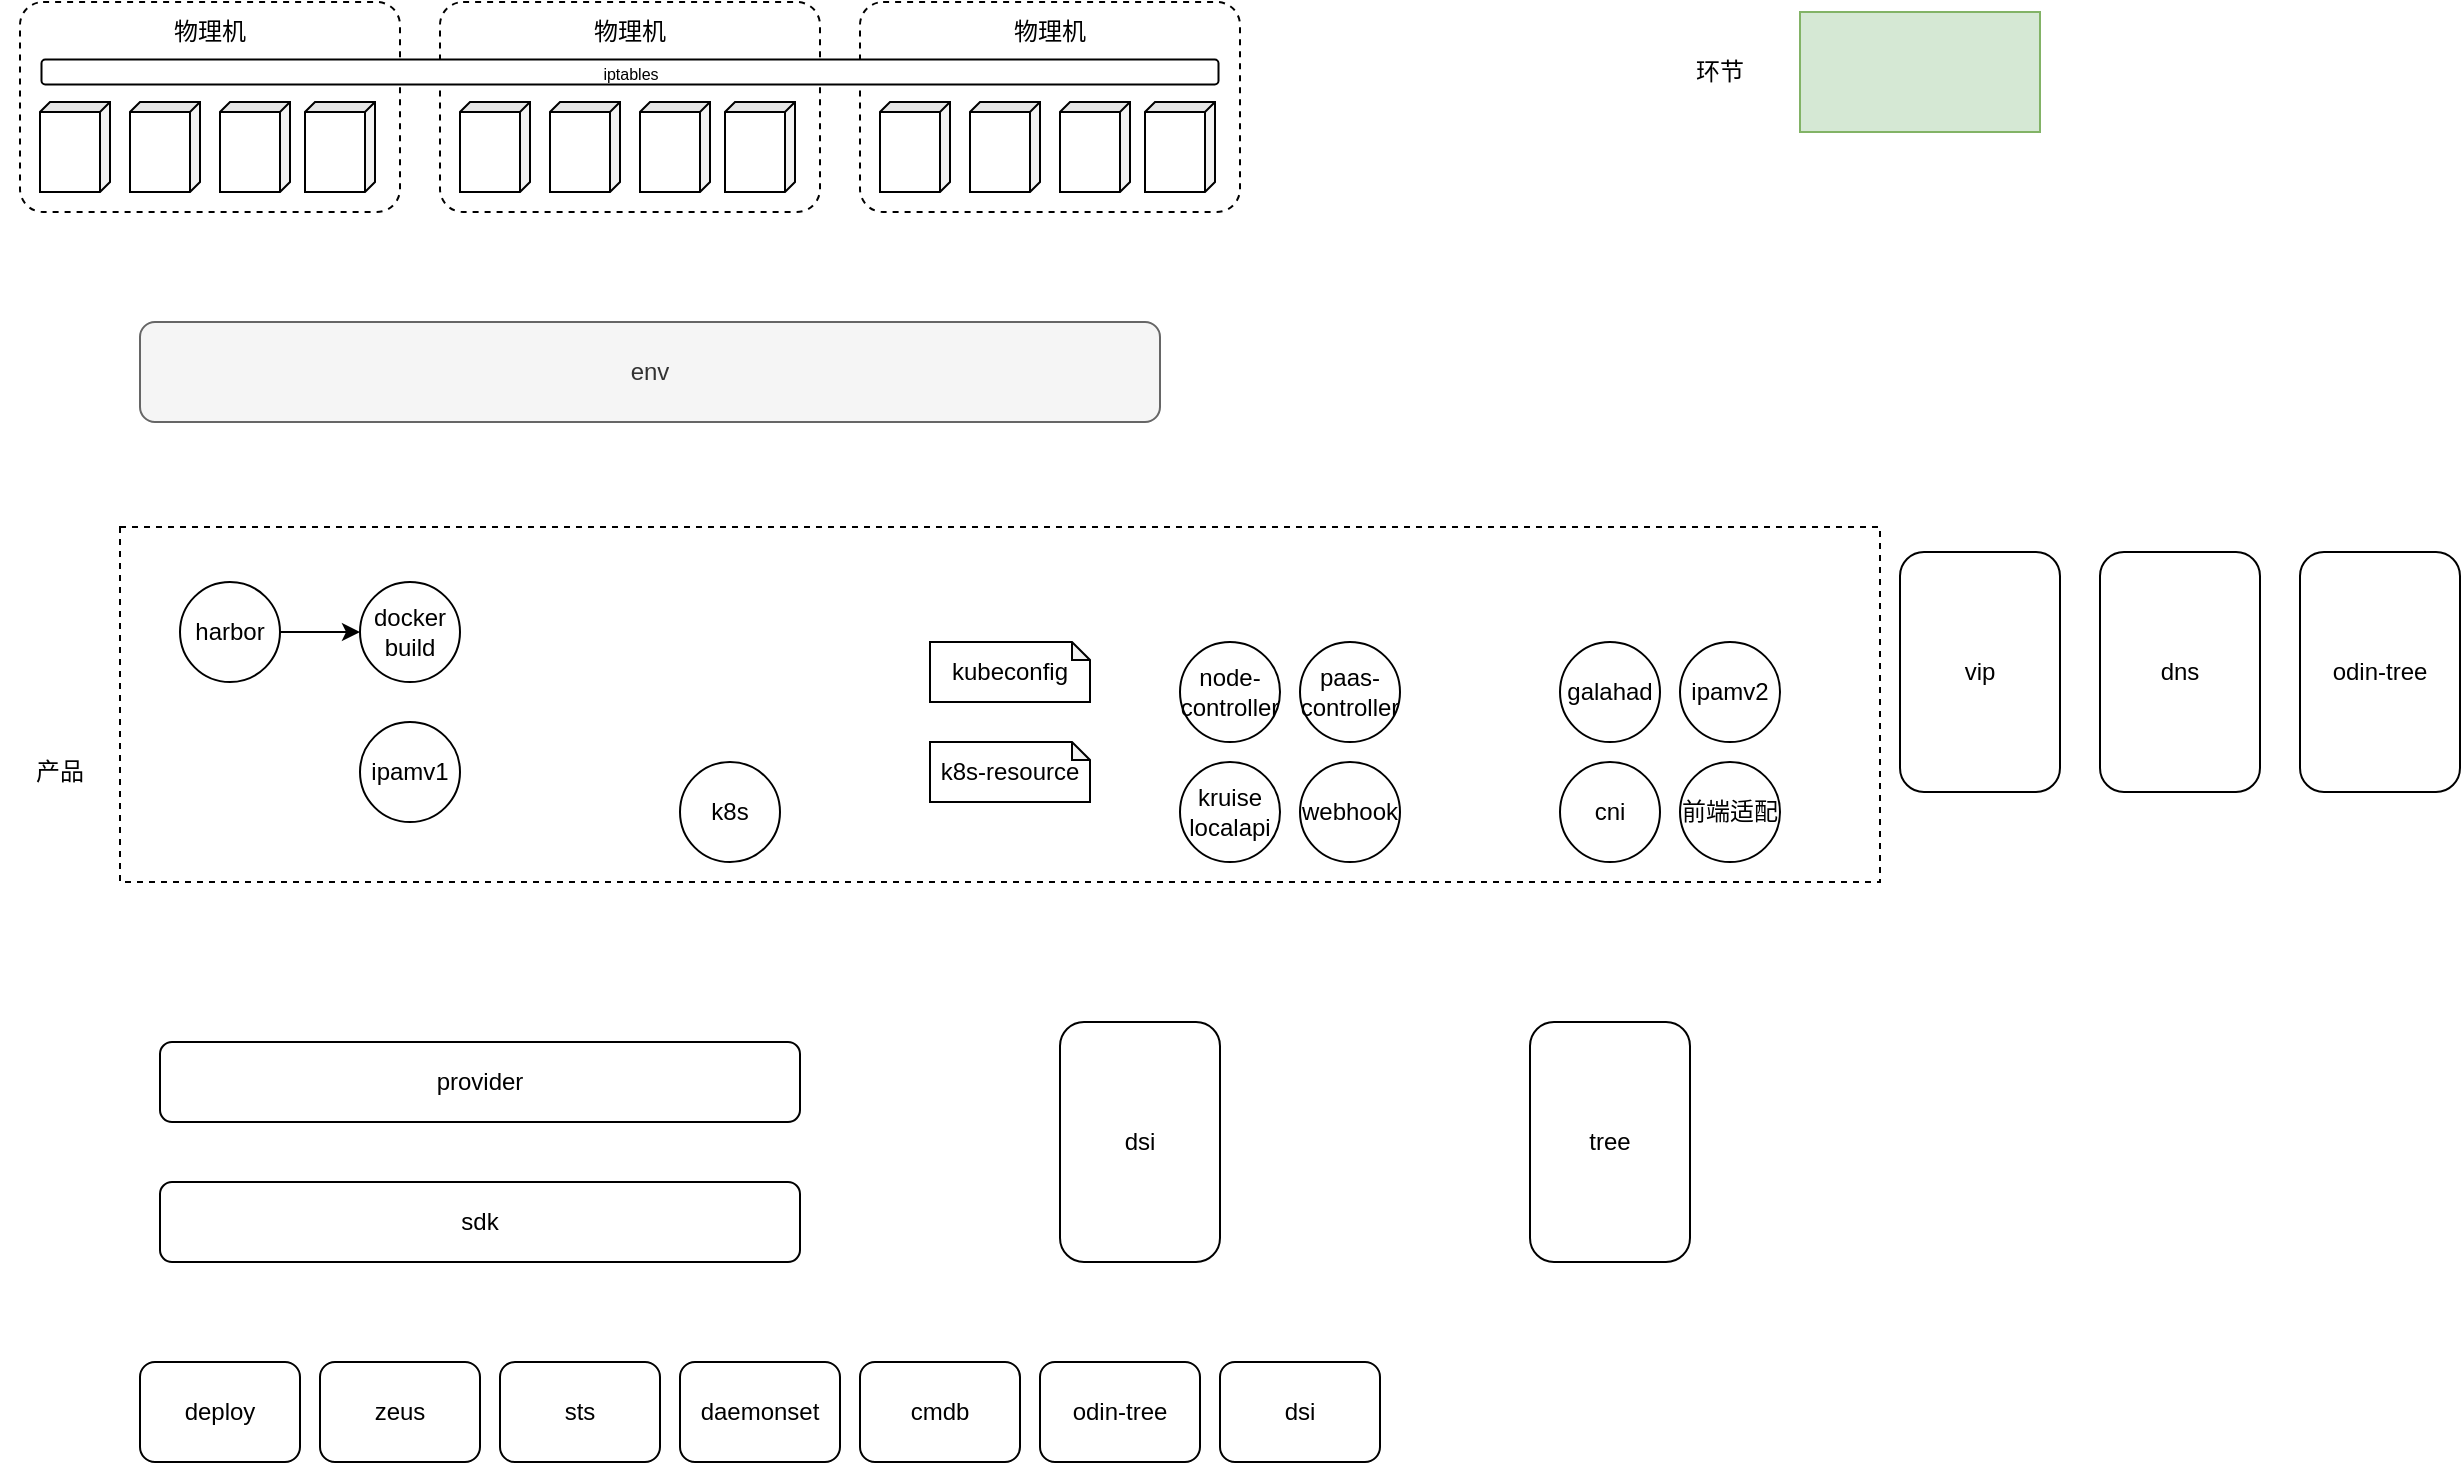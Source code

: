 <mxfile version="22.1.18" type="github">
  <diagram name="第 1 页" id="ZuhVlxFlhkBg7zVoVy1D">
    <mxGraphModel dx="1361" dy="1813" grid="1" gridSize="10" guides="1" tooltips="1" connect="1" arrows="1" fold="1" page="1" pageScale="1" pageWidth="827" pageHeight="1169" math="0" shadow="0">
      <root>
        <mxCell id="0" />
        <mxCell id="1" parent="0" />
        <mxCell id="eo2u99sirjMwnlyiHI97-33" value="" style="rounded=1;whiteSpace=wrap;html=1;dashed=1;arcSize=11;" vertex="1" parent="1">
          <mxGeometry x="30" y="-350" width="190" height="105" as="geometry" />
        </mxCell>
        <mxCell id="GPAt1WRh6mztTl92b3K6-4" value="" style="rounded=1;whiteSpace=wrap;html=1;dashed=1;arcSize=0;" parent="1" vertex="1">
          <mxGeometry x="80" y="-87.5" width="880" height="177.5" as="geometry" />
        </mxCell>
        <mxCell id="GPAt1WRh6mztTl92b3K6-2" value="sdk" style="rounded=1;whiteSpace=wrap;html=1;" parent="1" vertex="1">
          <mxGeometry x="100" y="240" width="320" height="40" as="geometry" />
        </mxCell>
        <mxCell id="GPAt1WRh6mztTl92b3K6-3" value="provider" style="rounded=1;whiteSpace=wrap;html=1;" parent="1" vertex="1">
          <mxGeometry x="100" y="170" width="320" height="40" as="geometry" />
        </mxCell>
        <mxCell id="GPAt1WRh6mztTl92b3K6-5" value="deploy" style="rounded=1;whiteSpace=wrap;html=1;" parent="1" vertex="1">
          <mxGeometry x="90" y="330" width="80" height="50" as="geometry" />
        </mxCell>
        <mxCell id="GPAt1WRh6mztTl92b3K6-6" value="zeus" style="rounded=1;whiteSpace=wrap;html=1;" parent="1" vertex="1">
          <mxGeometry x="180" y="330" width="80" height="50" as="geometry" />
        </mxCell>
        <mxCell id="GPAt1WRh6mztTl92b3K6-7" value="sts" style="rounded=1;whiteSpace=wrap;html=1;" parent="1" vertex="1">
          <mxGeometry x="270" y="330" width="80" height="50" as="geometry" />
        </mxCell>
        <mxCell id="GPAt1WRh6mztTl92b3K6-8" value="daemonset" style="rounded=1;whiteSpace=wrap;html=1;" parent="1" vertex="1">
          <mxGeometry x="360" y="330" width="80" height="50" as="geometry" />
        </mxCell>
        <mxCell id="GPAt1WRh6mztTl92b3K6-9" value="cmdb" style="rounded=1;whiteSpace=wrap;html=1;" parent="1" vertex="1">
          <mxGeometry x="450" y="330" width="80" height="50" as="geometry" />
        </mxCell>
        <mxCell id="GPAt1WRh6mztTl92b3K6-10" value="odin-tree" style="rounded=1;whiteSpace=wrap;html=1;" parent="1" vertex="1">
          <mxGeometry x="540" y="330" width="80" height="50" as="geometry" />
        </mxCell>
        <mxCell id="GPAt1WRh6mztTl92b3K6-11" value="dsi" style="rounded=1;whiteSpace=wrap;html=1;" parent="1" vertex="1">
          <mxGeometry x="630" y="330" width="80" height="50" as="geometry" />
        </mxCell>
        <mxCell id="GPAt1WRh6mztTl92b3K6-13" value="cni" style="ellipse;whiteSpace=wrap;html=1;aspect=fixed;" parent="1" vertex="1">
          <mxGeometry x="800" y="30" width="50" height="50" as="geometry" />
        </mxCell>
        <mxCell id="GPAt1WRh6mztTl92b3K6-15" value="dns" style="rounded=1;whiteSpace=wrap;html=1;" parent="1" vertex="1">
          <mxGeometry x="1070" y="-75" width="80" height="120" as="geometry" />
        </mxCell>
        <mxCell id="GPAt1WRh6mztTl92b3K6-16" value="vip" style="rounded=1;whiteSpace=wrap;html=1;" parent="1" vertex="1">
          <mxGeometry x="970" y="-75" width="80" height="120" as="geometry" />
        </mxCell>
        <mxCell id="GPAt1WRh6mztTl92b3K6-17" value="docker&lt;br&gt;build" style="ellipse;whiteSpace=wrap;html=1;aspect=fixed;" parent="1" vertex="1">
          <mxGeometry x="200" y="-60" width="50" height="50" as="geometry" />
        </mxCell>
        <mxCell id="GPAt1WRh6mztTl92b3K6-19" value="dsi" style="rounded=1;whiteSpace=wrap;html=1;" parent="1" vertex="1">
          <mxGeometry x="550" y="160" width="80" height="120" as="geometry" />
        </mxCell>
        <mxCell id="GPAt1WRh6mztTl92b3K6-20" value="galahad" style="ellipse;whiteSpace=wrap;html=1;aspect=fixed;" parent="1" vertex="1">
          <mxGeometry x="800" y="-30" width="50" height="50" as="geometry" />
        </mxCell>
        <mxCell id="eo2u99sirjMwnlyiHI97-61" value="" style="edgeStyle=orthogonalEdgeStyle;rounded=0;orthogonalLoop=1;jettySize=auto;html=1;" edge="1" parent="1" source="GPAt1WRh6mztTl92b3K6-21" target="GPAt1WRh6mztTl92b3K6-17">
          <mxGeometry relative="1" as="geometry" />
        </mxCell>
        <mxCell id="GPAt1WRh6mztTl92b3K6-21" value="harbor" style="ellipse;whiteSpace=wrap;html=1;aspect=fixed;" parent="1" vertex="1">
          <mxGeometry x="110" y="-60" width="50" height="50" as="geometry" />
        </mxCell>
        <mxCell id="GPAt1WRh6mztTl92b3K6-22" value="webhook" style="ellipse;whiteSpace=wrap;html=1;aspect=fixed;" parent="1" vertex="1">
          <mxGeometry x="670" y="30" width="50" height="50" as="geometry" />
        </mxCell>
        <mxCell id="GPAt1WRh6mztTl92b3K6-23" value="ipamv2" style="ellipse;whiteSpace=wrap;html=1;aspect=fixed;" parent="1" vertex="1">
          <mxGeometry x="860" y="-30" width="50" height="50" as="geometry" />
        </mxCell>
        <mxCell id="GPAt1WRh6mztTl92b3K6-24" value="ipamv1" style="ellipse;whiteSpace=wrap;html=1;aspect=fixed;" parent="1" vertex="1">
          <mxGeometry x="200" y="10" width="50" height="50" as="geometry" />
        </mxCell>
        <mxCell id="GPAt1WRh6mztTl92b3K6-26" value="kruise&lt;br&gt;localapi" style="ellipse;whiteSpace=wrap;html=1;aspect=fixed;" parent="1" vertex="1">
          <mxGeometry x="610" y="30" width="50" height="50" as="geometry" />
        </mxCell>
        <mxCell id="GPAt1WRh6mztTl92b3K6-28" value="k8s" style="ellipse;whiteSpace=wrap;html=1;aspect=fixed;" parent="1" vertex="1">
          <mxGeometry x="360" y="30" width="50" height="50" as="geometry" />
        </mxCell>
        <mxCell id="GPAt1WRh6mztTl92b3K6-29" value="kubeconfig" style="shape=note;whiteSpace=wrap;html=1;backgroundOutline=1;darkOpacity=0.05;size=9;" parent="1" vertex="1">
          <mxGeometry x="485" y="-30" width="80" height="30" as="geometry" />
        </mxCell>
        <mxCell id="GPAt1WRh6mztTl92b3K6-31" value="k8s-resource" style="shape=note;whiteSpace=wrap;html=1;backgroundOutline=1;darkOpacity=0.05;size=9;" parent="1" vertex="1">
          <mxGeometry x="485" y="20" width="80" height="30" as="geometry" />
        </mxCell>
        <mxCell id="GPAt1WRh6mztTl92b3K6-33" value="tree" style="rounded=1;whiteSpace=wrap;html=1;" parent="1" vertex="1">
          <mxGeometry x="785" y="160" width="80" height="120" as="geometry" />
        </mxCell>
        <mxCell id="GPAt1WRh6mztTl92b3K6-34" value="node-controller" style="ellipse;whiteSpace=wrap;html=1;aspect=fixed;" parent="1" vertex="1">
          <mxGeometry x="610" y="-30" width="50" height="50" as="geometry" />
        </mxCell>
        <mxCell id="GPAt1WRh6mztTl92b3K6-35" value="paas-controller" style="ellipse;whiteSpace=wrap;html=1;aspect=fixed;" parent="1" vertex="1">
          <mxGeometry x="670" y="-30" width="50" height="50" as="geometry" />
        </mxCell>
        <mxCell id="eo2u99sirjMwnlyiHI97-3" value="env" style="rounded=1;whiteSpace=wrap;html=1;fillColor=#f5f5f5;fontColor=#333333;strokeColor=#666666;" vertex="1" parent="1">
          <mxGeometry x="90" y="-190" width="510" height="50" as="geometry" />
        </mxCell>
        <mxCell id="eo2u99sirjMwnlyiHI97-18" value="前端适配" style="ellipse;whiteSpace=wrap;html=1;aspect=fixed;" vertex="1" parent="1">
          <mxGeometry x="860" y="30" width="50" height="50" as="geometry" />
        </mxCell>
        <mxCell id="eo2u99sirjMwnlyiHI97-20" value="产品" style="text;html=1;strokeColor=none;fillColor=none;align=center;verticalAlign=middle;whiteSpace=wrap;rounded=0;" vertex="1" parent="1">
          <mxGeometry x="20" y="20" width="60" height="30" as="geometry" />
        </mxCell>
        <mxCell id="eo2u99sirjMwnlyiHI97-25" value="" style="rounded=0;whiteSpace=wrap;html=1;fillColor=#d5e8d4;strokeColor=#82b366;" vertex="1" parent="1">
          <mxGeometry x="920" y="-345" width="120" height="60" as="geometry" />
        </mxCell>
        <mxCell id="eo2u99sirjMwnlyiHI97-26" value="环节" style="text;html=1;strokeColor=none;fillColor=none;align=center;verticalAlign=middle;whiteSpace=wrap;rounded=0;" vertex="1" parent="1">
          <mxGeometry x="850" y="-330" width="60" height="30" as="geometry" />
        </mxCell>
        <mxCell id="eo2u99sirjMwnlyiHI97-29" value="" style="shape=cube;whiteSpace=wrap;html=1;boundedLbl=1;backgroundOutline=1;darkOpacity=0.05;darkOpacity2=0.1;size=5;rotation=90;" vertex="1" parent="1">
          <mxGeometry x="35" y="-295" width="45" height="35" as="geometry" />
        </mxCell>
        <mxCell id="eo2u99sirjMwnlyiHI97-30" value="" style="shape=cube;whiteSpace=wrap;html=1;boundedLbl=1;backgroundOutline=1;darkOpacity=0.05;darkOpacity2=0.1;size=5;rotation=90;" vertex="1" parent="1">
          <mxGeometry x="80" y="-295" width="45" height="35" as="geometry" />
        </mxCell>
        <mxCell id="eo2u99sirjMwnlyiHI97-31" value="" style="shape=cube;whiteSpace=wrap;html=1;boundedLbl=1;backgroundOutline=1;darkOpacity=0.05;darkOpacity2=0.1;size=5;rotation=90;" vertex="1" parent="1">
          <mxGeometry x="125" y="-295" width="45" height="35" as="geometry" />
        </mxCell>
        <mxCell id="eo2u99sirjMwnlyiHI97-32" value="" style="shape=cube;whiteSpace=wrap;html=1;boundedLbl=1;backgroundOutline=1;darkOpacity=0.05;darkOpacity2=0.1;size=5;rotation=90;" vertex="1" parent="1">
          <mxGeometry x="167.5" y="-295" width="45" height="35" as="geometry" />
        </mxCell>
        <mxCell id="eo2u99sirjMwnlyiHI97-34" value="物理机" style="text;html=1;strokeColor=none;fillColor=none;align=center;verticalAlign=middle;whiteSpace=wrap;rounded=0;" vertex="1" parent="1">
          <mxGeometry x="95" y="-350" width="60" height="30" as="geometry" />
        </mxCell>
        <mxCell id="eo2u99sirjMwnlyiHI97-45" value="" style="rounded=1;whiteSpace=wrap;html=1;dashed=1;arcSize=11;" vertex="1" parent="1">
          <mxGeometry x="240" y="-350" width="190" height="105" as="geometry" />
        </mxCell>
        <mxCell id="eo2u99sirjMwnlyiHI97-46" value="" style="shape=cube;whiteSpace=wrap;html=1;boundedLbl=1;backgroundOutline=1;darkOpacity=0.05;darkOpacity2=0.1;size=5;rotation=90;" vertex="1" parent="1">
          <mxGeometry x="245" y="-295" width="45" height="35" as="geometry" />
        </mxCell>
        <mxCell id="eo2u99sirjMwnlyiHI97-47" value="" style="shape=cube;whiteSpace=wrap;html=1;boundedLbl=1;backgroundOutline=1;darkOpacity=0.05;darkOpacity2=0.1;size=5;rotation=90;" vertex="1" parent="1">
          <mxGeometry x="290" y="-295" width="45" height="35" as="geometry" />
        </mxCell>
        <mxCell id="eo2u99sirjMwnlyiHI97-48" value="" style="shape=cube;whiteSpace=wrap;html=1;boundedLbl=1;backgroundOutline=1;darkOpacity=0.05;darkOpacity2=0.1;size=5;rotation=90;" vertex="1" parent="1">
          <mxGeometry x="335" y="-295" width="45" height="35" as="geometry" />
        </mxCell>
        <mxCell id="eo2u99sirjMwnlyiHI97-49" value="" style="shape=cube;whiteSpace=wrap;html=1;boundedLbl=1;backgroundOutline=1;darkOpacity=0.05;darkOpacity2=0.1;size=5;rotation=90;" vertex="1" parent="1">
          <mxGeometry x="377.5" y="-295" width="45" height="35" as="geometry" />
        </mxCell>
        <mxCell id="eo2u99sirjMwnlyiHI97-50" value="物理机" style="text;html=1;strokeColor=none;fillColor=none;align=center;verticalAlign=middle;whiteSpace=wrap;rounded=0;" vertex="1" parent="1">
          <mxGeometry x="305" y="-350" width="60" height="30" as="geometry" />
        </mxCell>
        <mxCell id="eo2u99sirjMwnlyiHI97-51" value="" style="rounded=1;whiteSpace=wrap;html=1;dashed=1;arcSize=11;" vertex="1" parent="1">
          <mxGeometry x="450" y="-350" width="190" height="105" as="geometry" />
        </mxCell>
        <mxCell id="eo2u99sirjMwnlyiHI97-52" value="" style="shape=cube;whiteSpace=wrap;html=1;boundedLbl=1;backgroundOutline=1;darkOpacity=0.05;darkOpacity2=0.1;size=5;rotation=90;" vertex="1" parent="1">
          <mxGeometry x="455" y="-295" width="45" height="35" as="geometry" />
        </mxCell>
        <mxCell id="eo2u99sirjMwnlyiHI97-53" value="" style="shape=cube;whiteSpace=wrap;html=1;boundedLbl=1;backgroundOutline=1;darkOpacity=0.05;darkOpacity2=0.1;size=5;rotation=90;" vertex="1" parent="1">
          <mxGeometry x="500" y="-295" width="45" height="35" as="geometry" />
        </mxCell>
        <mxCell id="eo2u99sirjMwnlyiHI97-54" value="" style="shape=cube;whiteSpace=wrap;html=1;boundedLbl=1;backgroundOutline=1;darkOpacity=0.05;darkOpacity2=0.1;size=5;rotation=90;" vertex="1" parent="1">
          <mxGeometry x="545" y="-295" width="45" height="35" as="geometry" />
        </mxCell>
        <mxCell id="eo2u99sirjMwnlyiHI97-55" value="" style="shape=cube;whiteSpace=wrap;html=1;boundedLbl=1;backgroundOutline=1;darkOpacity=0.05;darkOpacity2=0.1;size=5;rotation=90;" vertex="1" parent="1">
          <mxGeometry x="587.5" y="-295" width="45" height="35" as="geometry" />
        </mxCell>
        <mxCell id="eo2u99sirjMwnlyiHI97-56" value="物理机" style="text;html=1;strokeColor=none;fillColor=none;align=center;verticalAlign=middle;whiteSpace=wrap;rounded=0;" vertex="1" parent="1">
          <mxGeometry x="515" y="-350" width="60" height="30" as="geometry" />
        </mxCell>
        <mxCell id="eo2u99sirjMwnlyiHI97-57" value="&lt;p style=&quot;line-height: 100%;&quot;&gt;&lt;span style=&quot;color: rgb(0, 0, 0); font-family: Helvetica; font-style: normal; font-variant-ligatures: normal; font-variant-caps: normal; font-weight: 400; letter-spacing: normal; orphans: 2; text-indent: 0px; text-transform: none; widows: 2; word-spacing: 0px; -webkit-text-stroke-width: 0px; text-decoration-thickness: initial; text-decoration-style: initial; text-decoration-color: initial; float: none; display: inline !important;&quot;&gt;&lt;font style=&quot;font-size: 8px;&quot;&gt;iptables&lt;/font&gt;&lt;/span&gt;&lt;/p&gt;" style="rounded=1;whiteSpace=wrap;html=1;align=center;" vertex="1" parent="1">
          <mxGeometry x="40.75" y="-321.25" width="588.5" height="12.5" as="geometry" />
        </mxCell>
        <mxCell id="eo2u99sirjMwnlyiHI97-62" value="odin-tree" style="rounded=1;whiteSpace=wrap;html=1;" vertex="1" parent="1">
          <mxGeometry x="1170" y="-75" width="80" height="120" as="geometry" />
        </mxCell>
      </root>
    </mxGraphModel>
  </diagram>
</mxfile>
